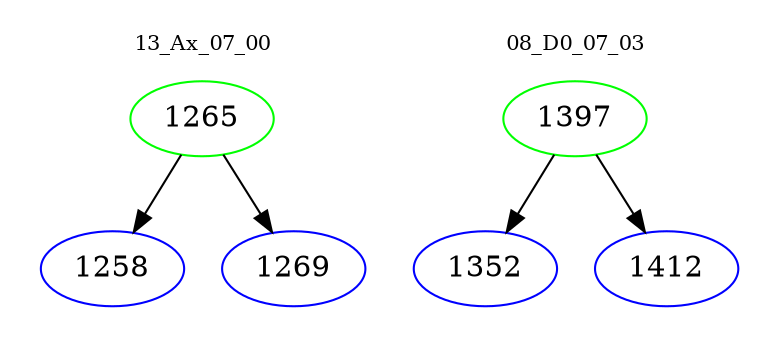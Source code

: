 digraph{
subgraph cluster_0 {
color = white
label = "13_Ax_07_00";
fontsize=10;
T0_1265 [label="1265", color="green"]
T0_1265 -> T0_1258 [color="black"]
T0_1258 [label="1258", color="blue"]
T0_1265 -> T0_1269 [color="black"]
T0_1269 [label="1269", color="blue"]
}
subgraph cluster_1 {
color = white
label = "08_D0_07_03";
fontsize=10;
T1_1397 [label="1397", color="green"]
T1_1397 -> T1_1352 [color="black"]
T1_1352 [label="1352", color="blue"]
T1_1397 -> T1_1412 [color="black"]
T1_1412 [label="1412", color="blue"]
}
}
